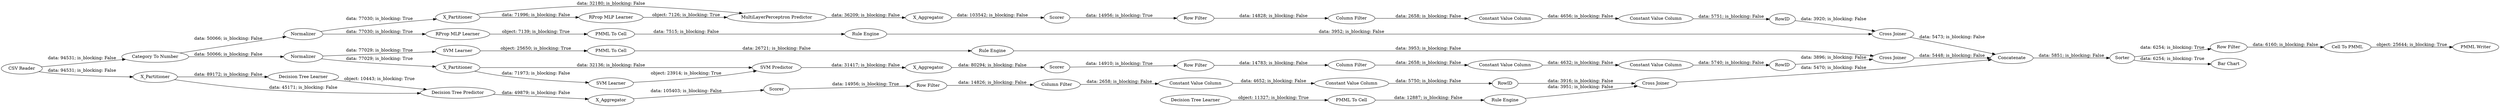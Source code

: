 digraph {
	"4364478281503116019_31" [label="SVM Learner"]
	"-590662735258166285_32" [label="Decision Tree Predictor"]
	"6944678022578467006_32" [label="MultiLayerPerceptron Predictor"]
	"6944678022578467006_2" [label=X_Partitioner]
	"-590662735258166285_39" [label=Scorer]
	"3526008104684854742_34" [label="Rule Engine"]
	"-590662735258166285_2" [label=X_Partitioner]
	"-7828956115537268589_294" [label="Column Filter"]
	"8755243942414184458_9" [label="Row Filter"]
	"6944678022578467006_7" [label=X_Aggregator]
	"1057312085295248287_293" [label=RowID]
	"4364478281503116019_7" [label=X_Aggregator]
	"3526008104684854742_35" [label="RProp MLP Learner"]
	"-7828956115537268589_290" [label="Constant Value Column"]
	"4364478281503116019_32" [label="SVM Predictor"]
	"8755243942414184458_293" [label=RowID]
	"5094639647595715044_33" [label="SVM Learner"]
	"8755243942414184458_290" [label="Constant Value Column"]
	"1057312085295248287_290" [label="Constant Value Column"]
	"5094639647595715044_34" [label="PMML To Cell"]
	"3526008104684854742_22" [label="PMML To Cell"]
	"-7828956115537268589_293" [label=RowID]
	"-590662735258166285_31" [label="Decision Tree Learner"]
	"-590662735258166285_7" [label=X_Aggregator]
	"5587179678398295966_1" [label="CSV Reader"]
	"6944678022578467006_38" [label="Cross Joiner"]
	"5587179678398295966_54" [label="Cell To PMML"]
	"200884819195223385_33" [label="Decision Tree Learner"]
	"-7828956115537268589_9" [label="Row Filter"]
	"6944678022578467006_40" [label=Scorer]
	"5587179678398295966_53" [label=Sorter]
	"4364478281503116019_2" [label=X_Partitioner]
	"6944678022578467006_39" [label=Normalizer]
	"5587179678398295966_61" [label="PMML Writer"]
	"5587179678398295966_62" [label="Row Filter"]
	"6944678022578467006_31" [label="RProp MLP Learner"]
	"1057312085295248287_292" [label="Constant Value Column"]
	"8755243942414184458_292" [label="Constant Value Column"]
	"-590662735258166285_38" [label="Cross Joiner"]
	"5587179678398295966_60" [label=Concatenate]
	"5094639647595715044_35" [label="Rule Engine"]
	"4364478281503116019_41" [label=Scorer]
	"4364478281503116019_39" [label="Cross Joiner"]
	"5587179678398295966_59" [label="Bar Chart"]
	"-7828956115537268589_292" [label="Constant Value Column"]
	"200884819195223385_34" [label="Rule Engine"]
	"8755243942414184458_294" [label="Column Filter"]
	"4364478281503116019_40" [label=Normalizer]
	"5587179678398295966_58" [label="Category To Number"]
	"1057312085295248287_294" [label="Column Filter"]
	"200884819195223385_28" [label="PMML To Cell"]
	"1057312085295248287_9" [label="Row Filter"]
	"4364478281503116019_40" -> "4364478281503116019_2" [label="data: 77029; is_blocking: True"]
	"5094639647595715044_33" -> "5094639647595715044_34" [label="object: 25650; is_blocking: True"]
	"8755243942414184458_294" -> "8755243942414184458_290" [label="data: 2658; is_blocking: False"]
	"-590662735258166285_2" -> "-590662735258166285_32" [label="data: 45171; is_blocking: False"]
	"-7828956115537268589_294" -> "-7828956115537268589_290" [label="data: 2658; is_blocking: False"]
	"6944678022578467006_2" -> "6944678022578467006_32" [label="data: 32180; is_blocking: False"]
	"6944678022578467006_40" -> "8755243942414184458_9" [label="data: 14956; is_blocking: True"]
	"3526008104684854742_34" -> "6944678022578467006_38" [label="data: 3952; is_blocking: False"]
	"4364478281503116019_31" -> "4364478281503116019_32" [label="object: 23914; is_blocking: True"]
	"3526008104684854742_35" -> "3526008104684854742_22" [label="object: 7139; is_blocking: True"]
	"5587179678398295966_53" -> "5587179678398295966_62" [label="data: 6254; is_blocking: True"]
	"5587179678398295966_1" -> "5587179678398295966_58" [label="data: 94531; is_blocking: False"]
	"1057312085295248287_292" -> "1057312085295248287_293" [label="data: 5740; is_blocking: False"]
	"4364478281503116019_2" -> "4364478281503116019_32" [label="data: 32136; is_blocking: False"]
	"1057312085295248287_293" -> "4364478281503116019_39" [label="data: 3896; is_blocking: False"]
	"6944678022578467006_2" -> "6944678022578467006_31" [label="data: 71996; is_blocking: False"]
	"1057312085295248287_294" -> "1057312085295248287_290" [label="data: 2658; is_blocking: False"]
	"6944678022578467006_7" -> "6944678022578467006_40" [label="data: 103542; is_blocking: False"]
	"4364478281503116019_2" -> "4364478281503116019_31" [label="data: 71973; is_blocking: False"]
	"-590662735258166285_39" -> "-7828956115537268589_9" [label="data: 14956; is_blocking: True"]
	"4364478281503116019_32" -> "4364478281503116019_7" [label="data: 31417; is_blocking: False"]
	"5587179678398295966_60" -> "5587179678398295966_53" [label="data: 5851; is_blocking: False"]
	"200884819195223385_34" -> "-590662735258166285_38" [label="data: 3951; is_blocking: False"]
	"8755243942414184458_292" -> "8755243942414184458_293" [label="data: 5751; is_blocking: False"]
	"-7828956115537268589_292" -> "-7828956115537268589_293" [label="data: 5750; is_blocking: False"]
	"3526008104684854742_22" -> "3526008104684854742_34" [label="data: 7515; is_blocking: False"]
	"1057312085295248287_9" -> "1057312085295248287_294" [label="data: 14783; is_blocking: False"]
	"8755243942414184458_293" -> "6944678022578467006_38" [label="data: 3920; is_blocking: False"]
	"-7828956115537268589_293" -> "-590662735258166285_38" [label="data: 3916; is_blocking: False"]
	"-7828956115537268589_9" -> "-7828956115537268589_294" [label="data: 14826; is_blocking: False"]
	"5587179678398295966_58" -> "6944678022578467006_39" [label="data: 50066; is_blocking: False"]
	"6944678022578467006_38" -> "5587179678398295966_60" [label="data: 5473; is_blocking: False"]
	"6944678022578467006_31" -> "6944678022578467006_32" [label="object: 7126; is_blocking: True"]
	"200884819195223385_28" -> "200884819195223385_34" [label="data: 12887; is_blocking: False"]
	"-590662735258166285_38" -> "5587179678398295966_60" [label="data: 5470; is_blocking: False"]
	"6944678022578467006_32" -> "6944678022578467006_7" [label="data: 36209; is_blocking: False"]
	"1057312085295248287_290" -> "1057312085295248287_292" [label="data: 4632; is_blocking: False"]
	"4364478281503116019_39" -> "5587179678398295966_60" [label="data: 5448; is_blocking: False"]
	"8755243942414184458_290" -> "8755243942414184458_292" [label="data: 4656; is_blocking: False"]
	"-7828956115537268589_290" -> "-7828956115537268589_292" [label="data: 4652; is_blocking: False"]
	"5587179678398295966_54" -> "5587179678398295966_61" [label="object: 25644; is_blocking: True"]
	"-590662735258166285_2" -> "-590662735258166285_31" [label="data: 89172; is_blocking: False"]
	"5587179678398295966_53" -> "5587179678398295966_59" [label="data: 6254; is_blocking: True"]
	"-590662735258166285_31" -> "-590662735258166285_32" [label="object: 10443; is_blocking: True"]
	"200884819195223385_33" -> "200884819195223385_28" [label="object: 11327; is_blocking: True"]
	"4364478281503116019_41" -> "1057312085295248287_9" [label="data: 14910; is_blocking: True"]
	"6944678022578467006_39" -> "6944678022578467006_2" [label="data: 77030; is_blocking: True"]
	"4364478281503116019_40" -> "5094639647595715044_33" [label="data: 77029; is_blocking: True"]
	"4364478281503116019_7" -> "4364478281503116019_41" [label="data: 80294; is_blocking: False"]
	"8755243942414184458_9" -> "8755243942414184458_294" [label="data: 14828; is_blocking: False"]
	"5094639647595715044_35" -> "4364478281503116019_39" [label="data: 3953; is_blocking: False"]
	"-590662735258166285_32" -> "-590662735258166285_7" [label="data: 49879; is_blocking: False"]
	"5587179678398295966_58" -> "4364478281503116019_40" [label="data: 50066; is_blocking: False"]
	"6944678022578467006_39" -> "3526008104684854742_35" [label="data: 77030; is_blocking: True"]
	"5587179678398295966_1" -> "-590662735258166285_2" [label="data: 94531; is_blocking: False"]
	"5587179678398295966_62" -> "5587179678398295966_54" [label="data: 6160; is_blocking: False"]
	"5094639647595715044_34" -> "5094639647595715044_35" [label="data: 26721; is_blocking: False"]
	"-590662735258166285_7" -> "-590662735258166285_39" [label="data: 105403; is_blocking: False"]
	rankdir=LR
}
